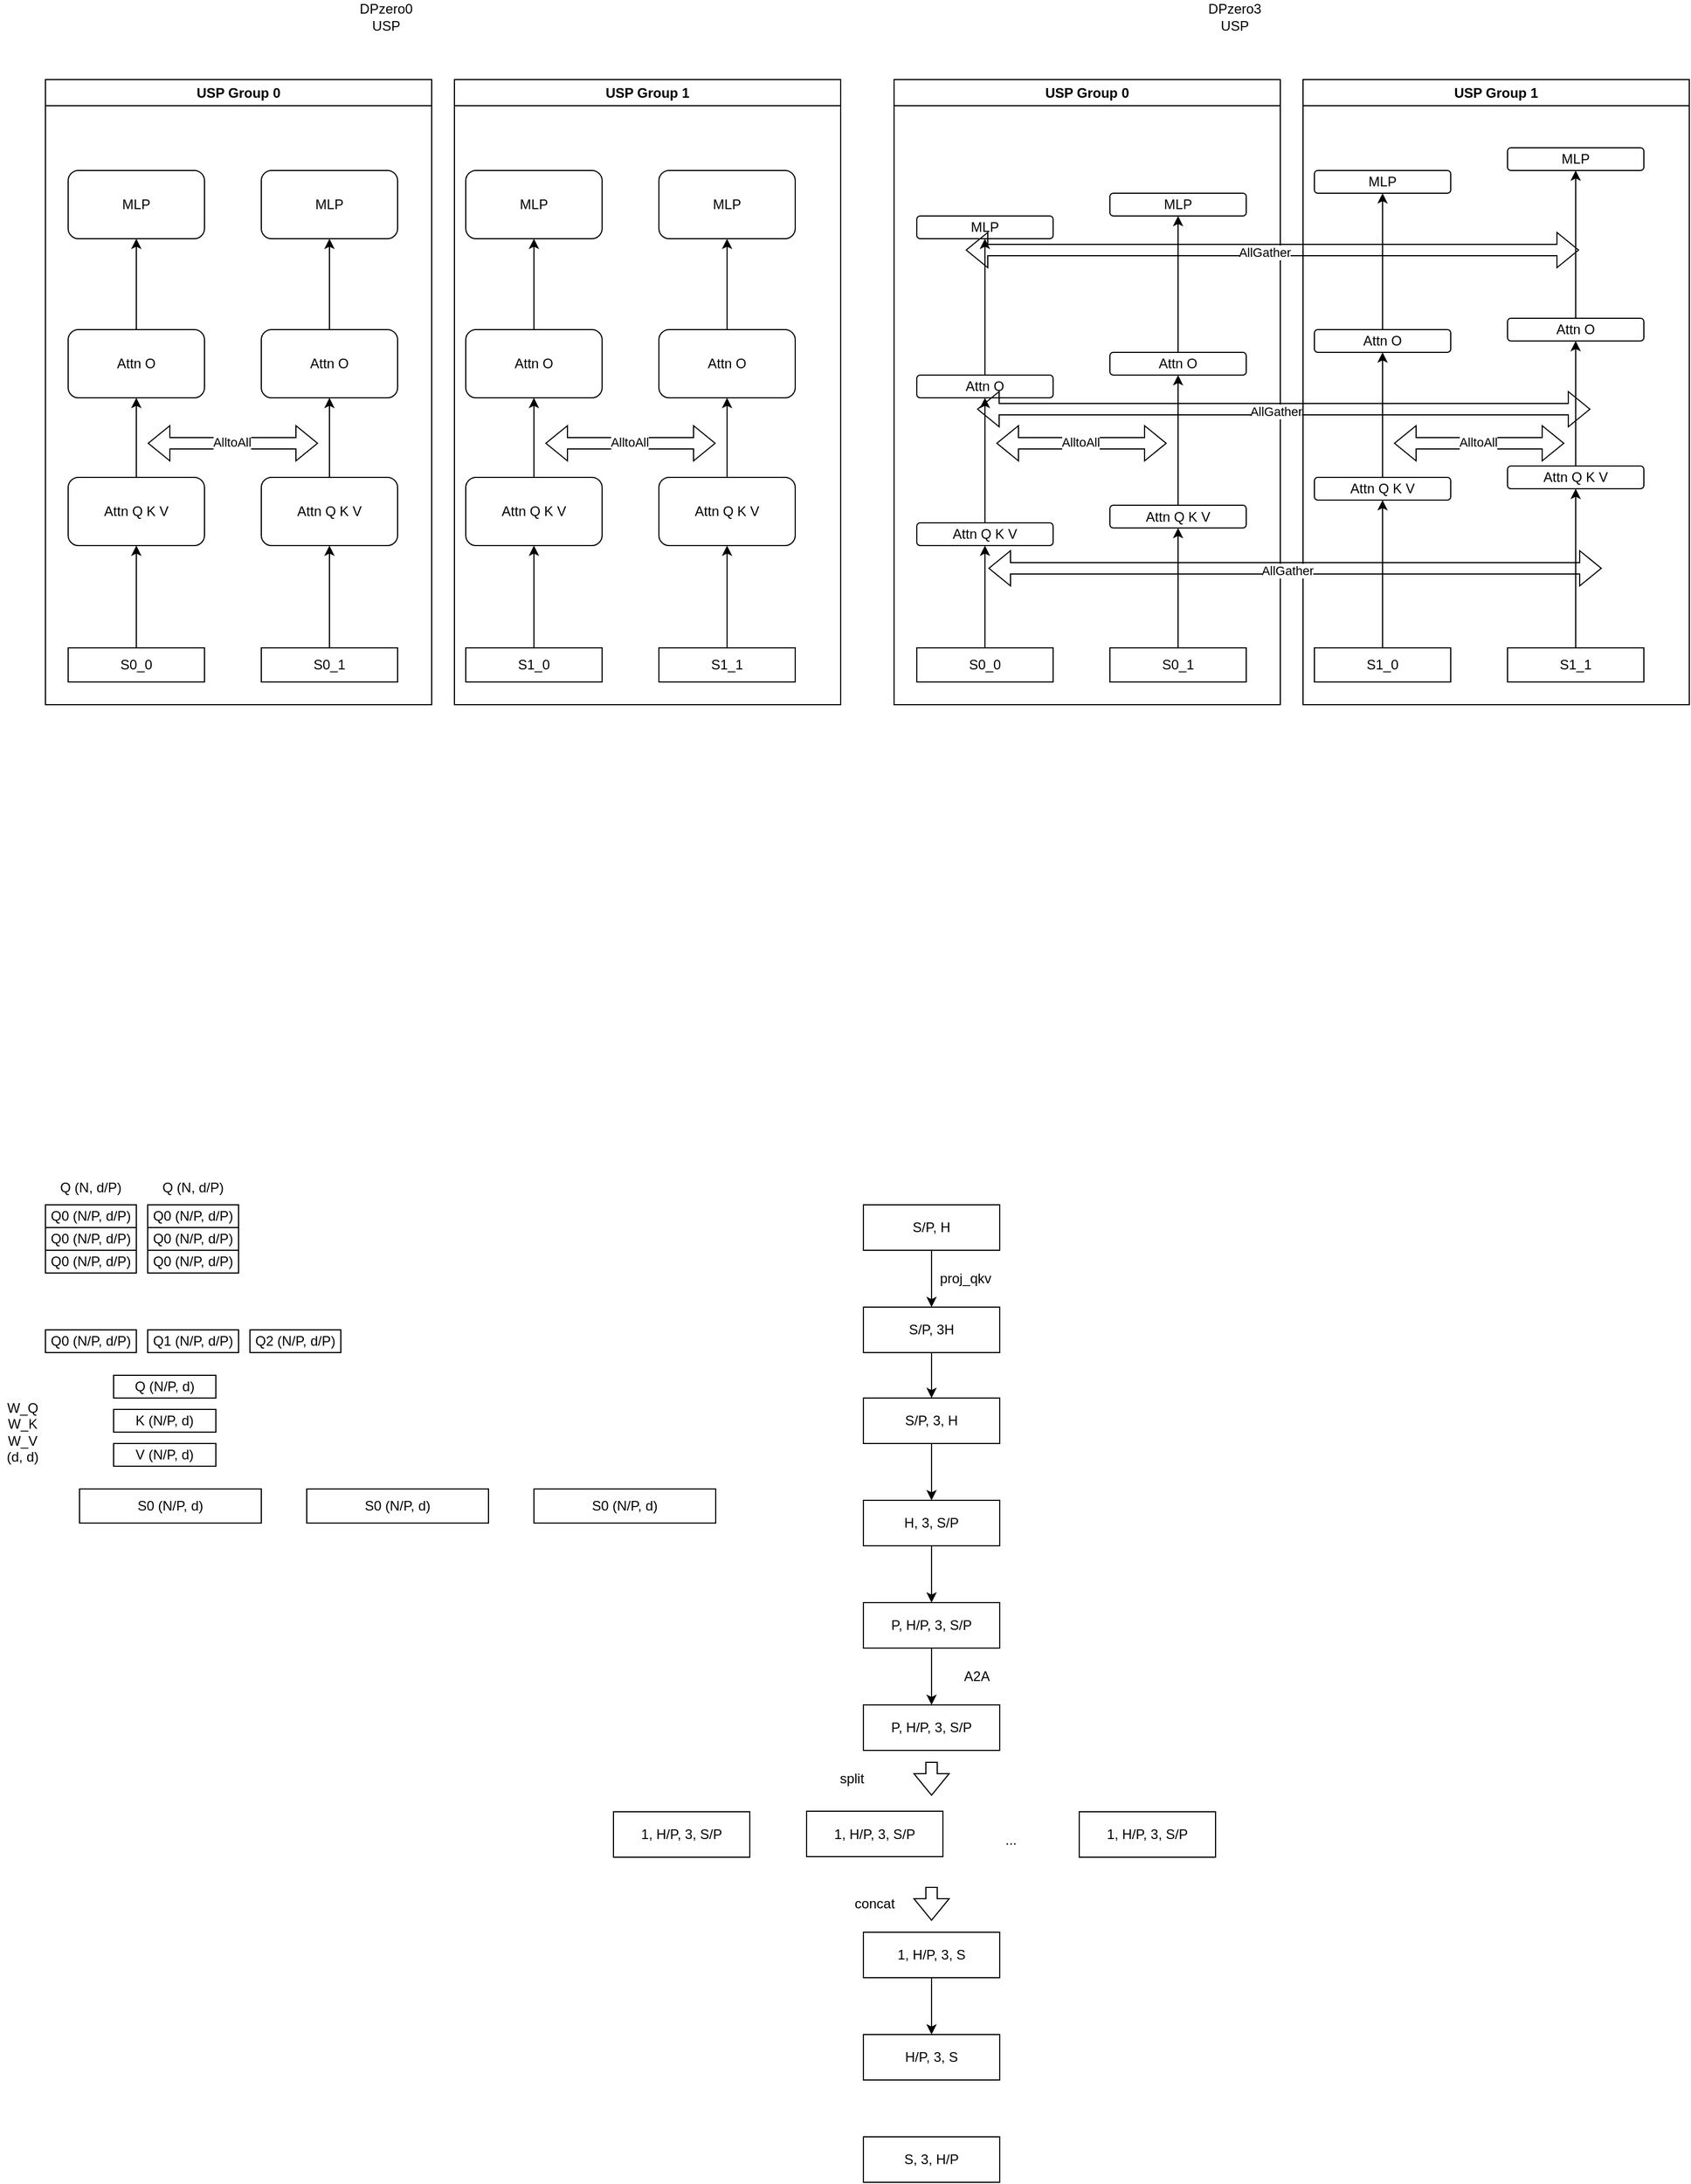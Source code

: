 <mxfile version="27.0.5">
  <diagram name="第 1 页" id="zMmR31qMb3b2CWSOKHbf">
    <mxGraphModel dx="1077" dy="703" grid="1" gridSize="10" guides="1" tooltips="1" connect="1" arrows="1" fold="1" page="1" pageScale="1" pageWidth="827" pageHeight="1169" math="0" shadow="0">
      <root>
        <mxCell id="0" />
        <mxCell id="1" parent="0" />
        <mxCell id="YviTpb6_tVdekd0D2BlD-29" style="edgeStyle=orthogonalEdgeStyle;rounded=0;orthogonalLoop=1;jettySize=auto;html=1;entryX=0.5;entryY=1;entryDx=0;entryDy=0;" parent="1" source="YviTpb6_tVdekd0D2BlD-1" target="YviTpb6_tVdekd0D2BlD-9" edge="1">
          <mxGeometry relative="1" as="geometry" />
        </mxCell>
        <mxCell id="YviTpb6_tVdekd0D2BlD-1" value="S0_0" style="rounded=0;whiteSpace=wrap;html=1;" parent="1" vertex="1">
          <mxGeometry x="100" y="690" width="120" height="30" as="geometry" />
        </mxCell>
        <mxCell id="YviTpb6_tVdekd0D2BlD-30" style="edgeStyle=orthogonalEdgeStyle;rounded=0;orthogonalLoop=1;jettySize=auto;html=1;entryX=0.5;entryY=1;entryDx=0;entryDy=0;" parent="1" source="YviTpb6_tVdekd0D2BlD-2" target="YviTpb6_tVdekd0D2BlD-10" edge="1">
          <mxGeometry relative="1" as="geometry" />
        </mxCell>
        <mxCell id="YviTpb6_tVdekd0D2BlD-2" value="S0_1" style="rounded=0;whiteSpace=wrap;html=1;" parent="1" vertex="1">
          <mxGeometry x="270" y="690" width="120" height="30" as="geometry" />
        </mxCell>
        <mxCell id="YviTpb6_tVdekd0D2BlD-31" style="edgeStyle=orthogonalEdgeStyle;rounded=0;orthogonalLoop=1;jettySize=auto;html=1;entryX=0.5;entryY=1;entryDx=0;entryDy=0;" parent="1" source="YviTpb6_tVdekd0D2BlD-3" target="YviTpb6_tVdekd0D2BlD-11" edge="1">
          <mxGeometry relative="1" as="geometry" />
        </mxCell>
        <mxCell id="YviTpb6_tVdekd0D2BlD-3" value="S1_0" style="rounded=0;whiteSpace=wrap;html=1;" parent="1" vertex="1">
          <mxGeometry x="450" y="690" width="120" height="30" as="geometry" />
        </mxCell>
        <mxCell id="YviTpb6_tVdekd0D2BlD-36" style="edgeStyle=orthogonalEdgeStyle;rounded=0;orthogonalLoop=1;jettySize=auto;html=1;entryX=0.5;entryY=1;entryDx=0;entryDy=0;" parent="1" source="YviTpb6_tVdekd0D2BlD-4" target="YviTpb6_tVdekd0D2BlD-12" edge="1">
          <mxGeometry relative="1" as="geometry" />
        </mxCell>
        <mxCell id="YviTpb6_tVdekd0D2BlD-4" value="S1_1" style="rounded=0;whiteSpace=wrap;html=1;" parent="1" vertex="1">
          <mxGeometry x="620" y="690" width="120" height="30" as="geometry" />
        </mxCell>
        <mxCell id="YviTpb6_tVdekd0D2BlD-25" style="edgeStyle=orthogonalEdgeStyle;rounded=0;orthogonalLoop=1;jettySize=auto;html=1;entryX=0.5;entryY=1;entryDx=0;entryDy=0;" parent="1" source="YviTpb6_tVdekd0D2BlD-9" target="YviTpb6_tVdekd0D2BlD-17" edge="1">
          <mxGeometry relative="1" as="geometry" />
        </mxCell>
        <mxCell id="YviTpb6_tVdekd0D2BlD-9" value="Attn Q K V" style="rounded=1;whiteSpace=wrap;html=1;" parent="1" vertex="1">
          <mxGeometry x="100" y="540" width="120" height="60" as="geometry" />
        </mxCell>
        <mxCell id="YviTpb6_tVdekd0D2BlD-28" style="edgeStyle=orthogonalEdgeStyle;rounded=0;orthogonalLoop=1;jettySize=auto;html=1;entryX=0.5;entryY=1;entryDx=0;entryDy=0;" parent="1" source="YviTpb6_tVdekd0D2BlD-10" target="YviTpb6_tVdekd0D2BlD-18" edge="1">
          <mxGeometry relative="1" as="geometry" />
        </mxCell>
        <mxCell id="YviTpb6_tVdekd0D2BlD-10" value="Attn Q K V" style="rounded=1;whiteSpace=wrap;html=1;" parent="1" vertex="1">
          <mxGeometry x="270" y="540" width="120" height="60" as="geometry" />
        </mxCell>
        <mxCell id="YviTpb6_tVdekd0D2BlD-32" style="edgeStyle=orthogonalEdgeStyle;rounded=0;orthogonalLoop=1;jettySize=auto;html=1;entryX=0.5;entryY=1;entryDx=0;entryDy=0;" parent="1" source="YviTpb6_tVdekd0D2BlD-11" target="YviTpb6_tVdekd0D2BlD-19" edge="1">
          <mxGeometry relative="1" as="geometry" />
        </mxCell>
        <mxCell id="YviTpb6_tVdekd0D2BlD-11" value="Attn Q K V" style="rounded=1;whiteSpace=wrap;html=1;" parent="1" vertex="1">
          <mxGeometry x="450" y="540" width="120" height="60" as="geometry" />
        </mxCell>
        <mxCell id="YviTpb6_tVdekd0D2BlD-35" style="edgeStyle=orthogonalEdgeStyle;rounded=0;orthogonalLoop=1;jettySize=auto;html=1;entryX=0.5;entryY=1;entryDx=0;entryDy=0;" parent="1" source="YviTpb6_tVdekd0D2BlD-12" target="YviTpb6_tVdekd0D2BlD-20" edge="1">
          <mxGeometry relative="1" as="geometry" />
        </mxCell>
        <mxCell id="YviTpb6_tVdekd0D2BlD-12" value="Attn Q K V" style="rounded=1;whiteSpace=wrap;html=1;" parent="1" vertex="1">
          <mxGeometry x="620" y="540" width="120" height="60" as="geometry" />
        </mxCell>
        <mxCell id="YviTpb6_tVdekd0D2BlD-13" value="" style="shape=flexArrow;endArrow=classic;startArrow=classic;html=1;rounded=0;" parent="1" edge="1">
          <mxGeometry width="100" height="100" relative="1" as="geometry">
            <mxPoint x="170" y="510" as="sourcePoint" />
            <mxPoint x="320" y="510" as="targetPoint" />
          </mxGeometry>
        </mxCell>
        <mxCell id="YviTpb6_tVdekd0D2BlD-14" value="AlltoAll" style="edgeLabel;html=1;align=center;verticalAlign=middle;resizable=0;points=[];" parent="YviTpb6_tVdekd0D2BlD-13" vertex="1" connectable="0">
          <mxGeometry x="-0.013" y="1" relative="1" as="geometry">
            <mxPoint as="offset" />
          </mxGeometry>
        </mxCell>
        <mxCell id="YviTpb6_tVdekd0D2BlD-15" value="" style="shape=flexArrow;endArrow=classic;startArrow=classic;html=1;rounded=0;" parent="1" edge="1">
          <mxGeometry width="100" height="100" relative="1" as="geometry">
            <mxPoint x="520" y="510" as="sourcePoint" />
            <mxPoint x="670" y="510" as="targetPoint" />
          </mxGeometry>
        </mxCell>
        <mxCell id="YviTpb6_tVdekd0D2BlD-16" value="AlltoAll" style="edgeLabel;html=1;align=center;verticalAlign=middle;resizable=0;points=[];" parent="YviTpb6_tVdekd0D2BlD-15" vertex="1" connectable="0">
          <mxGeometry x="-0.013" y="1" relative="1" as="geometry">
            <mxPoint as="offset" />
          </mxGeometry>
        </mxCell>
        <mxCell id="YviTpb6_tVdekd0D2BlD-26" style="edgeStyle=orthogonalEdgeStyle;rounded=0;orthogonalLoop=1;jettySize=auto;html=1;entryX=0.5;entryY=1;entryDx=0;entryDy=0;" parent="1" source="YviTpb6_tVdekd0D2BlD-17" target="YviTpb6_tVdekd0D2BlD-21" edge="1">
          <mxGeometry relative="1" as="geometry" />
        </mxCell>
        <mxCell id="YviTpb6_tVdekd0D2BlD-17" value="Attn O" style="rounded=1;whiteSpace=wrap;html=1;" parent="1" vertex="1">
          <mxGeometry x="100" y="410" width="120" height="60" as="geometry" />
        </mxCell>
        <mxCell id="YviTpb6_tVdekd0D2BlD-27" style="edgeStyle=orthogonalEdgeStyle;rounded=0;orthogonalLoop=1;jettySize=auto;html=1;entryX=0.5;entryY=1;entryDx=0;entryDy=0;" parent="1" source="YviTpb6_tVdekd0D2BlD-18" target="YviTpb6_tVdekd0D2BlD-22" edge="1">
          <mxGeometry relative="1" as="geometry" />
        </mxCell>
        <mxCell id="YviTpb6_tVdekd0D2BlD-18" value="Attn O" style="rounded=1;whiteSpace=wrap;html=1;" parent="1" vertex="1">
          <mxGeometry x="270" y="410" width="120" height="60" as="geometry" />
        </mxCell>
        <mxCell id="YviTpb6_tVdekd0D2BlD-33" style="edgeStyle=orthogonalEdgeStyle;rounded=0;orthogonalLoop=1;jettySize=auto;html=1;entryX=0.5;entryY=1;entryDx=0;entryDy=0;" parent="1" source="YviTpb6_tVdekd0D2BlD-19" target="YviTpb6_tVdekd0D2BlD-23" edge="1">
          <mxGeometry relative="1" as="geometry" />
        </mxCell>
        <mxCell id="YviTpb6_tVdekd0D2BlD-19" value="Attn O" style="rounded=1;whiteSpace=wrap;html=1;" parent="1" vertex="1">
          <mxGeometry x="450" y="410" width="120" height="60" as="geometry" />
        </mxCell>
        <mxCell id="YviTpb6_tVdekd0D2BlD-34" style="edgeStyle=orthogonalEdgeStyle;rounded=0;orthogonalLoop=1;jettySize=auto;html=1;entryX=0.5;entryY=1;entryDx=0;entryDy=0;" parent="1" source="YviTpb6_tVdekd0D2BlD-20" target="YviTpb6_tVdekd0D2BlD-24" edge="1">
          <mxGeometry relative="1" as="geometry" />
        </mxCell>
        <mxCell id="YviTpb6_tVdekd0D2BlD-20" value="Attn O" style="rounded=1;whiteSpace=wrap;html=1;" parent="1" vertex="1">
          <mxGeometry x="620" y="410" width="120" height="60" as="geometry" />
        </mxCell>
        <mxCell id="YviTpb6_tVdekd0D2BlD-21" value="MLP" style="rounded=1;whiteSpace=wrap;html=1;" parent="1" vertex="1">
          <mxGeometry x="100" y="270" width="120" height="60" as="geometry" />
        </mxCell>
        <mxCell id="YviTpb6_tVdekd0D2BlD-22" value="MLP" style="rounded=1;whiteSpace=wrap;html=1;" parent="1" vertex="1">
          <mxGeometry x="270" y="270" width="120" height="60" as="geometry" />
        </mxCell>
        <mxCell id="YviTpb6_tVdekd0D2BlD-23" value="MLP" style="rounded=1;whiteSpace=wrap;html=1;" parent="1" vertex="1">
          <mxGeometry x="450" y="270" width="120" height="60" as="geometry" />
        </mxCell>
        <mxCell id="YviTpb6_tVdekd0D2BlD-24" value="MLP" style="rounded=1;whiteSpace=wrap;html=1;" parent="1" vertex="1">
          <mxGeometry x="620" y="270" width="120" height="60" as="geometry" />
        </mxCell>
        <mxCell id="YviTpb6_tVdekd0D2BlD-37" value="USP Group 0" style="swimlane;whiteSpace=wrap;html=1;" parent="1" vertex="1">
          <mxGeometry x="80" y="190" width="340" height="550" as="geometry" />
        </mxCell>
        <mxCell id="YviTpb6_tVdekd0D2BlD-38" value="USP Group 1" style="swimlane;whiteSpace=wrap;html=1;startSize=23;" parent="1" vertex="1">
          <mxGeometry x="440" y="190" width="340" height="550" as="geometry" />
        </mxCell>
        <mxCell id="YviTpb6_tVdekd0D2BlD-40" value="DPzero0 USP" style="text;html=1;align=center;verticalAlign=middle;whiteSpace=wrap;rounded=0;" parent="1" vertex="1">
          <mxGeometry x="350" y="120" width="60" height="30" as="geometry" />
        </mxCell>
        <mxCell id="YviTpb6_tVdekd0D2BlD-41" style="edgeStyle=orthogonalEdgeStyle;rounded=0;orthogonalLoop=1;jettySize=auto;html=1;entryX=0.5;entryY=1;entryDx=0;entryDy=0;" parent="1" source="YviTpb6_tVdekd0D2BlD-42" target="YviTpb6_tVdekd0D2BlD-50" edge="1">
          <mxGeometry relative="1" as="geometry" />
        </mxCell>
        <mxCell id="YviTpb6_tVdekd0D2BlD-42" value="S0_0" style="rounded=0;whiteSpace=wrap;html=1;" parent="1" vertex="1">
          <mxGeometry x="847" y="690" width="120" height="30" as="geometry" />
        </mxCell>
        <mxCell id="YviTpb6_tVdekd0D2BlD-43" style="edgeStyle=orthogonalEdgeStyle;rounded=0;orthogonalLoop=1;jettySize=auto;html=1;entryX=0.5;entryY=1;entryDx=0;entryDy=0;" parent="1" source="YviTpb6_tVdekd0D2BlD-44" target="YviTpb6_tVdekd0D2BlD-52" edge="1">
          <mxGeometry relative="1" as="geometry" />
        </mxCell>
        <mxCell id="YviTpb6_tVdekd0D2BlD-44" value="S0_1" style="rounded=0;whiteSpace=wrap;html=1;" parent="1" vertex="1">
          <mxGeometry x="1017" y="690" width="120" height="30" as="geometry" />
        </mxCell>
        <mxCell id="YviTpb6_tVdekd0D2BlD-45" style="edgeStyle=orthogonalEdgeStyle;rounded=0;orthogonalLoop=1;jettySize=auto;html=1;entryX=0.5;entryY=1;entryDx=0;entryDy=0;" parent="1" source="YviTpb6_tVdekd0D2BlD-46" target="YviTpb6_tVdekd0D2BlD-54" edge="1">
          <mxGeometry relative="1" as="geometry" />
        </mxCell>
        <mxCell id="YviTpb6_tVdekd0D2BlD-46" value="S1_0" style="rounded=0;whiteSpace=wrap;html=1;" parent="1" vertex="1">
          <mxGeometry x="1197" y="690" width="120" height="30" as="geometry" />
        </mxCell>
        <mxCell id="YviTpb6_tVdekd0D2BlD-47" style="edgeStyle=orthogonalEdgeStyle;rounded=0;orthogonalLoop=1;jettySize=auto;html=1;entryX=0.5;entryY=1;entryDx=0;entryDy=0;" parent="1" source="YviTpb6_tVdekd0D2BlD-48" target="YviTpb6_tVdekd0D2BlD-56" edge="1">
          <mxGeometry relative="1" as="geometry" />
        </mxCell>
        <mxCell id="YviTpb6_tVdekd0D2BlD-48" value="S1_1" style="rounded=0;whiteSpace=wrap;html=1;" parent="1" vertex="1">
          <mxGeometry x="1367" y="690" width="120" height="30" as="geometry" />
        </mxCell>
        <mxCell id="YviTpb6_tVdekd0D2BlD-49" style="edgeStyle=orthogonalEdgeStyle;rounded=0;orthogonalLoop=1;jettySize=auto;html=1;entryX=0.5;entryY=1;entryDx=0;entryDy=0;" parent="1" source="YviTpb6_tVdekd0D2BlD-50" target="YviTpb6_tVdekd0D2BlD-62" edge="1">
          <mxGeometry relative="1" as="geometry" />
        </mxCell>
        <mxCell id="YviTpb6_tVdekd0D2BlD-50" value="Attn Q K V" style="rounded=1;whiteSpace=wrap;html=1;" parent="1" vertex="1">
          <mxGeometry x="847" y="580" width="120" height="20" as="geometry" />
        </mxCell>
        <mxCell id="YviTpb6_tVdekd0D2BlD-53" style="edgeStyle=orthogonalEdgeStyle;rounded=0;orthogonalLoop=1;jettySize=auto;html=1;entryX=0.5;entryY=1;entryDx=0;entryDy=0;" parent="1" source="YviTpb6_tVdekd0D2BlD-54" target="YviTpb6_tVdekd0D2BlD-66" edge="1">
          <mxGeometry relative="1" as="geometry" />
        </mxCell>
        <mxCell id="YviTpb6_tVdekd0D2BlD-57" value="" style="shape=flexArrow;endArrow=classic;startArrow=classic;html=1;rounded=0;" parent="1" edge="1">
          <mxGeometry width="100" height="100" relative="1" as="geometry">
            <mxPoint x="917" y="510" as="sourcePoint" />
            <mxPoint x="1067" y="510" as="targetPoint" />
          </mxGeometry>
        </mxCell>
        <mxCell id="YviTpb6_tVdekd0D2BlD-58" value="AlltoAll" style="edgeLabel;html=1;align=center;verticalAlign=middle;resizable=0;points=[];" parent="YviTpb6_tVdekd0D2BlD-57" vertex="1" connectable="0">
          <mxGeometry x="-0.013" y="1" relative="1" as="geometry">
            <mxPoint as="offset" />
          </mxGeometry>
        </mxCell>
        <mxCell id="YviTpb6_tVdekd0D2BlD-59" value="" style="shape=flexArrow;endArrow=classic;startArrow=classic;html=1;rounded=0;" parent="1" edge="1">
          <mxGeometry width="100" height="100" relative="1" as="geometry">
            <mxPoint x="1267" y="510" as="sourcePoint" />
            <mxPoint x="1417" y="510" as="targetPoint" />
          </mxGeometry>
        </mxCell>
        <mxCell id="YviTpb6_tVdekd0D2BlD-60" value="AlltoAll" style="edgeLabel;html=1;align=center;verticalAlign=middle;resizable=0;points=[];" parent="YviTpb6_tVdekd0D2BlD-59" vertex="1" connectable="0">
          <mxGeometry x="-0.013" y="1" relative="1" as="geometry">
            <mxPoint as="offset" />
          </mxGeometry>
        </mxCell>
        <mxCell id="YviTpb6_tVdekd0D2BlD-61" style="edgeStyle=orthogonalEdgeStyle;rounded=0;orthogonalLoop=1;jettySize=auto;html=1;entryX=0.5;entryY=1;entryDx=0;entryDy=0;" parent="1" source="YviTpb6_tVdekd0D2BlD-62" target="YviTpb6_tVdekd0D2BlD-69" edge="1">
          <mxGeometry relative="1" as="geometry" />
        </mxCell>
        <mxCell id="YviTpb6_tVdekd0D2BlD-62" value="Attn O" style="rounded=1;whiteSpace=wrap;html=1;" parent="1" vertex="1">
          <mxGeometry x="847" y="450" width="120" height="20" as="geometry" />
        </mxCell>
        <mxCell id="YviTpb6_tVdekd0D2BlD-65" style="edgeStyle=orthogonalEdgeStyle;rounded=0;orthogonalLoop=1;jettySize=auto;html=1;entryX=0.5;entryY=1;entryDx=0;entryDy=0;" parent="1" source="YviTpb6_tVdekd0D2BlD-66" target="YviTpb6_tVdekd0D2BlD-71" edge="1">
          <mxGeometry relative="1" as="geometry" />
        </mxCell>
        <mxCell id="YviTpb6_tVdekd0D2BlD-66" value="Attn O" style="rounded=1;whiteSpace=wrap;html=1;" parent="1" vertex="1">
          <mxGeometry x="1197" y="410" width="120" height="20" as="geometry" />
        </mxCell>
        <mxCell id="YviTpb6_tVdekd0D2BlD-69" value="MLP" style="rounded=1;whiteSpace=wrap;html=1;" parent="1" vertex="1">
          <mxGeometry x="847" y="310" width="120" height="20" as="geometry" />
        </mxCell>
        <mxCell id="YviTpb6_tVdekd0D2BlD-73" value="USP Group 0" style="swimlane;whiteSpace=wrap;html=1;" parent="1" vertex="1">
          <mxGeometry x="827" y="190" width="340" height="550" as="geometry" />
        </mxCell>
        <mxCell id="YviTpb6_tVdekd0D2BlD-64" value="Attn O" style="rounded=1;whiteSpace=wrap;html=1;" parent="YviTpb6_tVdekd0D2BlD-73" vertex="1">
          <mxGeometry x="190" y="240" width="120" height="20" as="geometry" />
        </mxCell>
        <mxCell id="YviTpb6_tVdekd0D2BlD-70" value="MLP" style="rounded=1;whiteSpace=wrap;html=1;" parent="YviTpb6_tVdekd0D2BlD-73" vertex="1">
          <mxGeometry x="190" y="100" width="120" height="20" as="geometry" />
        </mxCell>
        <mxCell id="YviTpb6_tVdekd0D2BlD-63" style="edgeStyle=orthogonalEdgeStyle;rounded=0;orthogonalLoop=1;jettySize=auto;html=1;entryX=0.5;entryY=1;entryDx=0;entryDy=0;" parent="YviTpb6_tVdekd0D2BlD-73" source="YviTpb6_tVdekd0D2BlD-64" target="YviTpb6_tVdekd0D2BlD-70" edge="1">
          <mxGeometry relative="1" as="geometry" />
        </mxCell>
        <mxCell id="YviTpb6_tVdekd0D2BlD-52" value="Attn Q K V" style="rounded=1;whiteSpace=wrap;html=1;" parent="YviTpb6_tVdekd0D2BlD-73" vertex="1">
          <mxGeometry x="190" y="374.5" width="120" height="20" as="geometry" />
        </mxCell>
        <mxCell id="YviTpb6_tVdekd0D2BlD-51" style="edgeStyle=orthogonalEdgeStyle;rounded=0;orthogonalLoop=1;jettySize=auto;html=1;entryX=0.5;entryY=1;entryDx=0;entryDy=0;" parent="YviTpb6_tVdekd0D2BlD-73" source="YviTpb6_tVdekd0D2BlD-52" target="YviTpb6_tVdekd0D2BlD-64" edge="1">
          <mxGeometry relative="1" as="geometry" />
        </mxCell>
        <mxCell id="YviTpb6_tVdekd0D2BlD-74" value="USP Group 1" style="swimlane;whiteSpace=wrap;html=1;startSize=23;" parent="1" vertex="1">
          <mxGeometry x="1187" y="190" width="340" height="550" as="geometry" />
        </mxCell>
        <mxCell id="YviTpb6_tVdekd0D2BlD-68" value="Attn O" style="rounded=1;whiteSpace=wrap;html=1;" parent="YviTpb6_tVdekd0D2BlD-74" vertex="1">
          <mxGeometry x="180" y="210" width="120" height="20" as="geometry" />
        </mxCell>
        <mxCell id="YviTpb6_tVdekd0D2BlD-71" value="MLP" style="rounded=1;whiteSpace=wrap;html=1;" parent="YviTpb6_tVdekd0D2BlD-74" vertex="1">
          <mxGeometry x="10" y="80" width="120" height="20" as="geometry" />
        </mxCell>
        <mxCell id="YviTpb6_tVdekd0D2BlD-72" value="MLP" style="rounded=1;whiteSpace=wrap;html=1;" parent="YviTpb6_tVdekd0D2BlD-74" vertex="1">
          <mxGeometry x="180" y="60" width="120" height="20" as="geometry" />
        </mxCell>
        <mxCell id="YviTpb6_tVdekd0D2BlD-67" style="edgeStyle=orthogonalEdgeStyle;rounded=0;orthogonalLoop=1;jettySize=auto;html=1;entryX=0.5;entryY=1;entryDx=0;entryDy=0;" parent="YviTpb6_tVdekd0D2BlD-74" source="YviTpb6_tVdekd0D2BlD-68" target="YviTpb6_tVdekd0D2BlD-72" edge="1">
          <mxGeometry relative="1" as="geometry" />
        </mxCell>
        <mxCell id="YviTpb6_tVdekd0D2BlD-54" value="Attn Q K V" style="rounded=1;whiteSpace=wrap;html=1;" parent="YviTpb6_tVdekd0D2BlD-74" vertex="1">
          <mxGeometry x="10" y="350" width="120" height="20" as="geometry" />
        </mxCell>
        <mxCell id="YviTpb6_tVdekd0D2BlD-56" value="Attn Q K V" style="rounded=1;whiteSpace=wrap;html=1;" parent="YviTpb6_tVdekd0D2BlD-74" vertex="1">
          <mxGeometry x="180" y="340" width="120" height="20" as="geometry" />
        </mxCell>
        <mxCell id="YviTpb6_tVdekd0D2BlD-55" style="edgeStyle=orthogonalEdgeStyle;rounded=0;orthogonalLoop=1;jettySize=auto;html=1;entryX=0.5;entryY=1;entryDx=0;entryDy=0;" parent="YviTpb6_tVdekd0D2BlD-74" source="YviTpb6_tVdekd0D2BlD-56" target="YviTpb6_tVdekd0D2BlD-68" edge="1">
          <mxGeometry relative="1" as="geometry" />
        </mxCell>
        <mxCell id="YviTpb6_tVdekd0D2BlD-78" value="" style="shape=flexArrow;endArrow=classic;startArrow=classic;html=1;rounded=0;" parent="YviTpb6_tVdekd0D2BlD-74" edge="1">
          <mxGeometry width="100" height="100" relative="1" as="geometry">
            <mxPoint x="-287" y="290" as="sourcePoint" />
            <mxPoint x="253" y="290" as="targetPoint" />
          </mxGeometry>
        </mxCell>
        <mxCell id="YviTpb6_tVdekd0D2BlD-79" value="AllGather" style="edgeLabel;html=1;align=center;verticalAlign=middle;resizable=0;points=[];" parent="YviTpb6_tVdekd0D2BlD-78" vertex="1" connectable="0">
          <mxGeometry x="-0.028" y="-2" relative="1" as="geometry">
            <mxPoint as="offset" />
          </mxGeometry>
        </mxCell>
        <mxCell id="YviTpb6_tVdekd0D2BlD-80" value="" style="shape=flexArrow;endArrow=classic;startArrow=classic;html=1;rounded=0;" parent="YviTpb6_tVdekd0D2BlD-74" edge="1">
          <mxGeometry width="100" height="100" relative="1" as="geometry">
            <mxPoint x="-297" y="150" as="sourcePoint" />
            <mxPoint x="243" y="150" as="targetPoint" />
          </mxGeometry>
        </mxCell>
        <mxCell id="YviTpb6_tVdekd0D2BlD-81" value="AllGather" style="edgeLabel;html=1;align=center;verticalAlign=middle;resizable=0;points=[];" parent="YviTpb6_tVdekd0D2BlD-80" vertex="1" connectable="0">
          <mxGeometry x="-0.028" y="-2" relative="1" as="geometry">
            <mxPoint as="offset" />
          </mxGeometry>
        </mxCell>
        <mxCell id="YviTpb6_tVdekd0D2BlD-76" value="" style="shape=flexArrow;endArrow=classic;startArrow=classic;html=1;rounded=0;" parent="YviTpb6_tVdekd0D2BlD-74" edge="1">
          <mxGeometry width="100" height="100" relative="1" as="geometry">
            <mxPoint x="-277" y="430" as="sourcePoint" />
            <mxPoint x="263" y="430" as="targetPoint" />
          </mxGeometry>
        </mxCell>
        <mxCell id="YviTpb6_tVdekd0D2BlD-77" value="AllGather" style="edgeLabel;html=1;align=center;verticalAlign=middle;resizable=0;points=[];" parent="YviTpb6_tVdekd0D2BlD-76" vertex="1" connectable="0">
          <mxGeometry x="-0.028" y="-2" relative="1" as="geometry">
            <mxPoint as="offset" />
          </mxGeometry>
        </mxCell>
        <mxCell id="YviTpb6_tVdekd0D2BlD-75" value="DPzero3 USP" style="text;html=1;align=center;verticalAlign=middle;whiteSpace=wrap;rounded=0;" parent="1" vertex="1">
          <mxGeometry x="1097" y="120" width="60" height="30" as="geometry" />
        </mxCell>
        <mxCell id="YviTpb6_tVdekd0D2BlD-83" value="S0 (N/P, d)" style="rounded=0;whiteSpace=wrap;html=1;" parent="1" vertex="1">
          <mxGeometry x="110" y="1430" width="160" height="30" as="geometry" />
        </mxCell>
        <mxCell id="YviTpb6_tVdekd0D2BlD-84" value="S0 (N/P, d)" style="rounded=0;whiteSpace=wrap;html=1;" parent="1" vertex="1">
          <mxGeometry x="310" y="1430" width="160" height="30" as="geometry" />
        </mxCell>
        <mxCell id="YviTpb6_tVdekd0D2BlD-85" value="S0 (N/P, d)" style="rounded=0;whiteSpace=wrap;html=1;" parent="1" vertex="1">
          <mxGeometry x="510" y="1430" width="160" height="30" as="geometry" />
        </mxCell>
        <mxCell id="YviTpb6_tVdekd0D2BlD-89" value="W_Q W_K W_V&lt;div&gt;(d, d)&lt;/div&gt;" style="text;html=1;align=center;verticalAlign=middle;whiteSpace=wrap;rounded=0;" parent="1" vertex="1">
          <mxGeometry x="40" y="1350" width="40" height="60" as="geometry" />
        </mxCell>
        <mxCell id="YviTpb6_tVdekd0D2BlD-90" value="Q (N/P, d)" style="rounded=0;whiteSpace=wrap;html=1;" parent="1" vertex="1">
          <mxGeometry x="140" y="1330" width="90" height="20" as="geometry" />
        </mxCell>
        <mxCell id="YviTpb6_tVdekd0D2BlD-91" value="K (N/P, d)" style="rounded=0;whiteSpace=wrap;html=1;" parent="1" vertex="1">
          <mxGeometry x="140" y="1360" width="90" height="20" as="geometry" />
        </mxCell>
        <mxCell id="YviTpb6_tVdekd0D2BlD-92" value="V (N/P, d)" style="rounded=0;whiteSpace=wrap;html=1;" parent="1" vertex="1">
          <mxGeometry x="140" y="1390" width="90" height="20" as="geometry" />
        </mxCell>
        <mxCell id="YviTpb6_tVdekd0D2BlD-93" value="Q0 (N/P, d/P)" style="rounded=0;whiteSpace=wrap;html=1;" parent="1" vertex="1">
          <mxGeometry x="80" y="1290" width="80" height="20" as="geometry" />
        </mxCell>
        <mxCell id="YviTpb6_tVdekd0D2BlD-94" value="Q1 (N/P, d/P)" style="rounded=0;whiteSpace=wrap;html=1;" parent="1" vertex="1">
          <mxGeometry x="170" y="1290" width="80" height="20" as="geometry" />
        </mxCell>
        <mxCell id="YviTpb6_tVdekd0D2BlD-95" value="Q2 (N/P, d/P)" style="rounded=0;whiteSpace=wrap;html=1;" parent="1" vertex="1">
          <mxGeometry x="260" y="1290" width="80" height="20" as="geometry" />
        </mxCell>
        <mxCell id="YviTpb6_tVdekd0D2BlD-96" value="Q0 (N/P, d/P)" style="rounded=0;whiteSpace=wrap;html=1;" parent="1" vertex="1">
          <mxGeometry x="80" y="1180" width="80" height="20" as="geometry" />
        </mxCell>
        <mxCell id="YviTpb6_tVdekd0D2BlD-97" value="Q0 (N/P, d/P)" style="rounded=0;whiteSpace=wrap;html=1;" parent="1" vertex="1">
          <mxGeometry x="80" y="1200" width="80" height="20" as="geometry" />
        </mxCell>
        <mxCell id="YviTpb6_tVdekd0D2BlD-98" value="Q0 (N/P, d/P)" style="rounded=0;whiteSpace=wrap;html=1;" parent="1" vertex="1">
          <mxGeometry x="80" y="1220" width="80" height="20" as="geometry" />
        </mxCell>
        <mxCell id="YviTpb6_tVdekd0D2BlD-99" value="Q (N, d/P)" style="text;html=1;align=center;verticalAlign=middle;whiteSpace=wrap;rounded=0;" parent="1" vertex="1">
          <mxGeometry x="90" y="1150" width="60" height="30" as="geometry" />
        </mxCell>
        <mxCell id="YviTpb6_tVdekd0D2BlD-100" value="Q0 (N/P, d/P)" style="rounded=0;whiteSpace=wrap;html=1;" parent="1" vertex="1">
          <mxGeometry x="170" y="1180" width="80" height="20" as="geometry" />
        </mxCell>
        <mxCell id="YviTpb6_tVdekd0D2BlD-101" value="Q0 (N/P, d/P)" style="rounded=0;whiteSpace=wrap;html=1;" parent="1" vertex="1">
          <mxGeometry x="170" y="1200" width="80" height="20" as="geometry" />
        </mxCell>
        <mxCell id="YviTpb6_tVdekd0D2BlD-102" value="Q0 (N/P, d/P)" style="rounded=0;whiteSpace=wrap;html=1;" parent="1" vertex="1">
          <mxGeometry x="170" y="1220" width="80" height="20" as="geometry" />
        </mxCell>
        <mxCell id="YviTpb6_tVdekd0D2BlD-103" value="Q (N, d/P)" style="text;html=1;align=center;verticalAlign=middle;whiteSpace=wrap;rounded=0;" parent="1" vertex="1">
          <mxGeometry x="180" y="1150" width="60" height="30" as="geometry" />
        </mxCell>
        <mxCell id="4O9J2_2ASu0D95aew4Kj-16" style="edgeStyle=orthogonalEdgeStyle;rounded=0;orthogonalLoop=1;jettySize=auto;html=1;entryX=0.5;entryY=0;entryDx=0;entryDy=0;" edge="1" parent="1" source="4O9J2_2ASu0D95aew4Kj-1" target="4O9J2_2ASu0D95aew4Kj-2">
          <mxGeometry relative="1" as="geometry" />
        </mxCell>
        <mxCell id="4O9J2_2ASu0D95aew4Kj-1" value="S/P, H" style="rounded=0;whiteSpace=wrap;html=1;" vertex="1" parent="1">
          <mxGeometry x="800" y="1180" width="120" height="40" as="geometry" />
        </mxCell>
        <mxCell id="4O9J2_2ASu0D95aew4Kj-17" style="edgeStyle=orthogonalEdgeStyle;rounded=0;orthogonalLoop=1;jettySize=auto;html=1;entryX=0.5;entryY=0;entryDx=0;entryDy=0;" edge="1" parent="1" source="4O9J2_2ASu0D95aew4Kj-2" target="4O9J2_2ASu0D95aew4Kj-3">
          <mxGeometry relative="1" as="geometry" />
        </mxCell>
        <mxCell id="4O9J2_2ASu0D95aew4Kj-2" value="S/P, 3H" style="rounded=0;whiteSpace=wrap;html=1;" vertex="1" parent="1">
          <mxGeometry x="800" y="1270" width="120" height="40" as="geometry" />
        </mxCell>
        <mxCell id="4O9J2_2ASu0D95aew4Kj-18" style="edgeStyle=orthogonalEdgeStyle;rounded=0;orthogonalLoop=1;jettySize=auto;html=1;entryX=0.5;entryY=0;entryDx=0;entryDy=0;" edge="1" parent="1" source="4O9J2_2ASu0D95aew4Kj-3" target="4O9J2_2ASu0D95aew4Kj-4">
          <mxGeometry relative="1" as="geometry" />
        </mxCell>
        <mxCell id="4O9J2_2ASu0D95aew4Kj-3" value="S/P, 3, H" style="rounded=0;whiteSpace=wrap;html=1;" vertex="1" parent="1">
          <mxGeometry x="800" y="1350" width="120" height="40" as="geometry" />
        </mxCell>
        <mxCell id="4O9J2_2ASu0D95aew4Kj-19" style="edgeStyle=orthogonalEdgeStyle;rounded=0;orthogonalLoop=1;jettySize=auto;html=1;entryX=0.5;entryY=0;entryDx=0;entryDy=0;" edge="1" parent="1" source="4O9J2_2ASu0D95aew4Kj-4" target="4O9J2_2ASu0D95aew4Kj-5">
          <mxGeometry relative="1" as="geometry" />
        </mxCell>
        <mxCell id="4O9J2_2ASu0D95aew4Kj-4" value="H, 3, S/P" style="rounded=0;whiteSpace=wrap;html=1;" vertex="1" parent="1">
          <mxGeometry x="800" y="1440" width="120" height="40" as="geometry" />
        </mxCell>
        <mxCell id="4O9J2_2ASu0D95aew4Kj-20" style="edgeStyle=orthogonalEdgeStyle;rounded=0;orthogonalLoop=1;jettySize=auto;html=1;" edge="1" parent="1" source="4O9J2_2ASu0D95aew4Kj-5" target="4O9J2_2ASu0D95aew4Kj-6">
          <mxGeometry relative="1" as="geometry" />
        </mxCell>
        <mxCell id="4O9J2_2ASu0D95aew4Kj-5" value="P, H/P, 3, S/P" style="rounded=0;whiteSpace=wrap;html=1;" vertex="1" parent="1">
          <mxGeometry x="800" y="1530" width="120" height="40" as="geometry" />
        </mxCell>
        <mxCell id="4O9J2_2ASu0D95aew4Kj-6" value="P, H/P, 3, S/P" style="rounded=0;whiteSpace=wrap;html=1;" vertex="1" parent="1">
          <mxGeometry x="800" y="1620" width="120" height="40" as="geometry" />
        </mxCell>
        <mxCell id="4O9J2_2ASu0D95aew4Kj-7" value="1, H/P, 3, S/P" style="rounded=0;whiteSpace=wrap;html=1;" vertex="1" parent="1">
          <mxGeometry x="750" y="1713.5" width="120" height="40" as="geometry" />
        </mxCell>
        <mxCell id="4O9J2_2ASu0D95aew4Kj-8" value="1, H/P, 3, S/P" style="rounded=0;whiteSpace=wrap;html=1;" vertex="1" parent="1">
          <mxGeometry x="990" y="1714" width="120" height="40" as="geometry" />
        </mxCell>
        <mxCell id="4O9J2_2ASu0D95aew4Kj-10" value="1, H/P, 3, S/P" style="rounded=0;whiteSpace=wrap;html=1;" vertex="1" parent="1">
          <mxGeometry x="580" y="1714" width="120" height="40" as="geometry" />
        </mxCell>
        <mxCell id="4O9J2_2ASu0D95aew4Kj-12" value="..." style="text;html=1;align=center;verticalAlign=middle;whiteSpace=wrap;rounded=0;" vertex="1" parent="1">
          <mxGeometry x="900" y="1724" width="60" height="30" as="geometry" />
        </mxCell>
        <mxCell id="4O9J2_2ASu0D95aew4Kj-23" style="edgeStyle=orthogonalEdgeStyle;rounded=0;orthogonalLoop=1;jettySize=auto;html=1;entryX=0.5;entryY=0;entryDx=0;entryDy=0;" edge="1" parent="1" source="4O9J2_2ASu0D95aew4Kj-13" target="4O9J2_2ASu0D95aew4Kj-14">
          <mxGeometry relative="1" as="geometry" />
        </mxCell>
        <mxCell id="4O9J2_2ASu0D95aew4Kj-13" value="1, H/P, 3, S" style="rounded=0;whiteSpace=wrap;html=1;" vertex="1" parent="1">
          <mxGeometry x="800" y="1820" width="120" height="40" as="geometry" />
        </mxCell>
        <mxCell id="4O9J2_2ASu0D95aew4Kj-14" value="H/P, 3, S" style="rounded=0;whiteSpace=wrap;html=1;" vertex="1" parent="1">
          <mxGeometry x="800" y="1910" width="120" height="40" as="geometry" />
        </mxCell>
        <mxCell id="4O9J2_2ASu0D95aew4Kj-15" value="S, 3, H/P" style="rounded=0;whiteSpace=wrap;html=1;" vertex="1" parent="1">
          <mxGeometry x="800" y="2000" width="120" height="40" as="geometry" />
        </mxCell>
        <mxCell id="4O9J2_2ASu0D95aew4Kj-21" value="split" style="text;html=1;align=center;verticalAlign=middle;whiteSpace=wrap;rounded=0;" vertex="1" parent="1">
          <mxGeometry x="760" y="1670" width="60" height="30" as="geometry" />
        </mxCell>
        <mxCell id="4O9J2_2ASu0D95aew4Kj-22" value="concat" style="text;html=1;align=center;verticalAlign=middle;whiteSpace=wrap;rounded=0;" vertex="1" parent="1">
          <mxGeometry x="780" y="1780" width="60" height="30" as="geometry" />
        </mxCell>
        <mxCell id="4O9J2_2ASu0D95aew4Kj-24" value="proj_qkv" style="text;html=1;align=center;verticalAlign=middle;whiteSpace=wrap;rounded=0;" vertex="1" parent="1">
          <mxGeometry x="860" y="1230" width="60" height="30" as="geometry" />
        </mxCell>
        <mxCell id="4O9J2_2ASu0D95aew4Kj-25" value="A2A" style="text;html=1;align=center;verticalAlign=middle;whiteSpace=wrap;rounded=0;" vertex="1" parent="1">
          <mxGeometry x="870" y="1580" width="60" height="30" as="geometry" />
        </mxCell>
        <mxCell id="4O9J2_2ASu0D95aew4Kj-28" value="" style="shape=flexArrow;endArrow=classic;html=1;rounded=0;" edge="1" parent="1">
          <mxGeometry width="50" height="50" relative="1" as="geometry">
            <mxPoint x="860" y="1670" as="sourcePoint" />
            <mxPoint x="860" y="1700" as="targetPoint" />
          </mxGeometry>
        </mxCell>
        <mxCell id="4O9J2_2ASu0D95aew4Kj-29" value="" style="shape=flexArrow;endArrow=classic;html=1;rounded=0;" edge="1" parent="1">
          <mxGeometry width="50" height="50" relative="1" as="geometry">
            <mxPoint x="860" y="1780" as="sourcePoint" />
            <mxPoint x="860" y="1810" as="targetPoint" />
          </mxGeometry>
        </mxCell>
      </root>
    </mxGraphModel>
  </diagram>
</mxfile>
